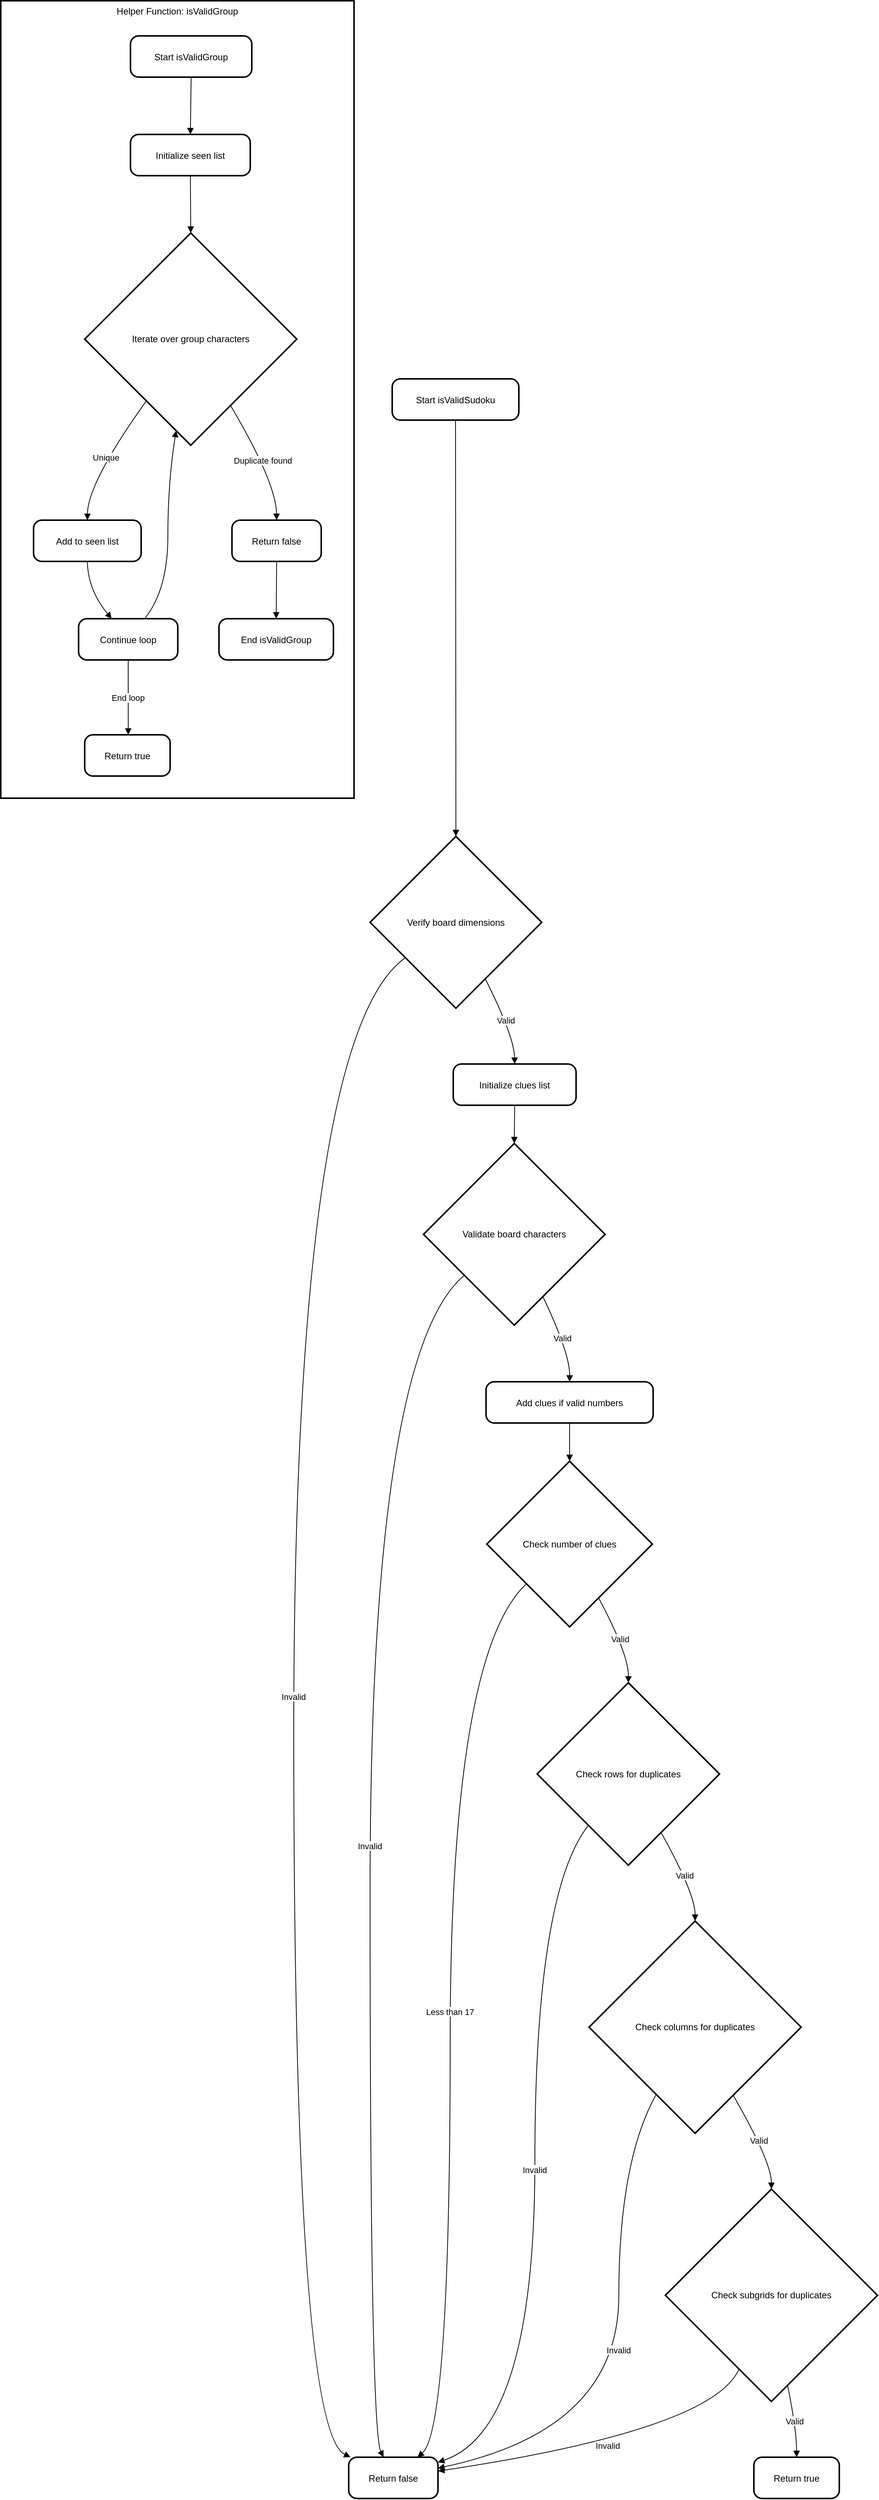 <mxfile version="26.2.4">
  <diagram name="Page-1" id="TgVzp4jufBiBDvZ9Ld3y">
    <mxGraphModel grid="1" page="1" gridSize="10" guides="1" tooltips="1" connect="1" arrows="1" fold="1" pageScale="1" pageWidth="850" pageHeight="1100" math="0" shadow="0">
      <root>
        <mxCell id="0" />
        <mxCell id="1" parent="0" />
        <mxCell id="AQ76jBypIVmP5gsSNya9-1" value="Helper Function: isValidGroup" style="whiteSpace=wrap;strokeWidth=2;verticalAlign=top;" vertex="1" parent="1">
          <mxGeometry x="20" y="20" width="463" height="1044" as="geometry" />
        </mxCell>
        <mxCell id="AQ76jBypIVmP5gsSNya9-2" value="Start isValidGroup" style="rounded=1;arcSize=20;strokeWidth=2" vertex="1" parent="AQ76jBypIVmP5gsSNya9-1">
          <mxGeometry x="170" y="46" width="159" height="54" as="geometry" />
        </mxCell>
        <mxCell id="AQ76jBypIVmP5gsSNya9-3" value="Initialize seen list" style="rounded=1;arcSize=20;strokeWidth=2" vertex="1" parent="AQ76jBypIVmP5gsSNya9-1">
          <mxGeometry x="170" y="175" width="157" height="54" as="geometry" />
        </mxCell>
        <mxCell id="AQ76jBypIVmP5gsSNya9-4" value="Iterate over group characters" style="rhombus;strokeWidth=2;whiteSpace=wrap;" vertex="1" parent="AQ76jBypIVmP5gsSNya9-1">
          <mxGeometry x="110" y="304" width="278" height="278" as="geometry" />
        </mxCell>
        <mxCell id="AQ76jBypIVmP5gsSNya9-5" value="Return false" style="rounded=1;arcSize=20;strokeWidth=2" vertex="1" parent="AQ76jBypIVmP5gsSNya9-1">
          <mxGeometry x="303" y="680" width="117" height="54" as="geometry" />
        </mxCell>
        <mxCell id="AQ76jBypIVmP5gsSNya9-6" value="Add to seen list" style="rounded=1;arcSize=20;strokeWidth=2" vertex="1" parent="AQ76jBypIVmP5gsSNya9-1">
          <mxGeometry x="43" y="680" width="141" height="54" as="geometry" />
        </mxCell>
        <mxCell id="AQ76jBypIVmP5gsSNya9-7" value="Continue loop" style="rounded=1;arcSize=20;strokeWidth=2" vertex="1" parent="AQ76jBypIVmP5gsSNya9-1">
          <mxGeometry x="102" y="809" width="130" height="54" as="geometry" />
        </mxCell>
        <mxCell id="AQ76jBypIVmP5gsSNya9-8" value="End isValidGroup" style="rounded=1;arcSize=20;strokeWidth=2" vertex="1" parent="AQ76jBypIVmP5gsSNya9-1">
          <mxGeometry x="286" y="809" width="150" height="54" as="geometry" />
        </mxCell>
        <mxCell id="AQ76jBypIVmP5gsSNya9-9" value="Return true" style="rounded=1;arcSize=20;strokeWidth=2" vertex="1" parent="AQ76jBypIVmP5gsSNya9-1">
          <mxGeometry x="110" y="961" width="112" height="54" as="geometry" />
        </mxCell>
        <mxCell id="AQ76jBypIVmP5gsSNya9-10" value="" style="curved=1;startArrow=none;endArrow=block;exitX=0.5;exitY=0.99;entryX=0.5;entryY=-0.01;rounded=0;" edge="1" parent="AQ76jBypIVmP5gsSNya9-1" source="AQ76jBypIVmP5gsSNya9-2" target="AQ76jBypIVmP5gsSNya9-3">
          <mxGeometry relative="1" as="geometry">
            <Array as="points" />
          </mxGeometry>
        </mxCell>
        <mxCell id="AQ76jBypIVmP5gsSNya9-11" value="" style="curved=1;startArrow=none;endArrow=block;exitX=0.5;exitY=0.99;entryX=0.5;entryY=0;rounded=0;" edge="1" parent="AQ76jBypIVmP5gsSNya9-1" source="AQ76jBypIVmP5gsSNya9-3" target="AQ76jBypIVmP5gsSNya9-4">
          <mxGeometry relative="1" as="geometry">
            <Array as="points" />
          </mxGeometry>
        </mxCell>
        <mxCell id="AQ76jBypIVmP5gsSNya9-12" value="Duplicate found" style="curved=1;startArrow=none;endArrow=block;exitX=0.8;exitY=1;entryX=0.5;entryY=-0.01;rounded=0;" edge="1" parent="AQ76jBypIVmP5gsSNya9-1" source="AQ76jBypIVmP5gsSNya9-4" target="AQ76jBypIVmP5gsSNya9-5">
          <mxGeometry relative="1" as="geometry">
            <Array as="points">
              <mxPoint x="361" y="631" />
            </Array>
          </mxGeometry>
        </mxCell>
        <mxCell id="AQ76jBypIVmP5gsSNya9-13" value="Unique" style="curved=1;startArrow=none;endArrow=block;exitX=0.14;exitY=1;entryX=0.5;entryY=-0.01;rounded=0;" edge="1" parent="AQ76jBypIVmP5gsSNya9-1" source="AQ76jBypIVmP5gsSNya9-4" target="AQ76jBypIVmP5gsSNya9-6">
          <mxGeometry relative="1" as="geometry">
            <Array as="points">
              <mxPoint x="114" y="631" />
            </Array>
          </mxGeometry>
        </mxCell>
        <mxCell id="AQ76jBypIVmP5gsSNya9-14" value="" style="curved=1;startArrow=none;endArrow=block;exitX=0.5;exitY=0.99;entryX=0.33;entryY=-0.01;rounded=0;" edge="1" parent="AQ76jBypIVmP5gsSNya9-1" source="AQ76jBypIVmP5gsSNya9-6" target="AQ76jBypIVmP5gsSNya9-7">
          <mxGeometry relative="1" as="geometry">
            <Array as="points">
              <mxPoint x="114" y="771" />
            </Array>
          </mxGeometry>
        </mxCell>
        <mxCell id="AQ76jBypIVmP5gsSNya9-15" value="" style="curved=1;startArrow=none;endArrow=block;exitX=0.67;exitY=-0.01;entryX=0.42;entryY=1;rounded=0;" edge="1" parent="AQ76jBypIVmP5gsSNya9-1" source="AQ76jBypIVmP5gsSNya9-7" target="AQ76jBypIVmP5gsSNya9-4">
          <mxGeometry relative="1" as="geometry">
            <Array as="points">
              <mxPoint x="219" y="771" />
              <mxPoint x="219" y="631" />
            </Array>
          </mxGeometry>
        </mxCell>
        <mxCell id="AQ76jBypIVmP5gsSNya9-16" value="" style="curved=1;startArrow=none;endArrow=block;exitX=0.5;exitY=0.99;entryX=0.5;entryY=-0.01;rounded=0;" edge="1" parent="AQ76jBypIVmP5gsSNya9-1" source="AQ76jBypIVmP5gsSNya9-5" target="AQ76jBypIVmP5gsSNya9-8">
          <mxGeometry relative="1" as="geometry">
            <Array as="points" />
          </mxGeometry>
        </mxCell>
        <mxCell id="AQ76jBypIVmP5gsSNya9-17" value="End loop" style="curved=1;startArrow=none;endArrow=block;exitX=0.5;exitY=0.99;entryX=0.51;entryY=-0.01;rounded=0;" edge="1" parent="AQ76jBypIVmP5gsSNya9-1" source="AQ76jBypIVmP5gsSNya9-7" target="AQ76jBypIVmP5gsSNya9-9">
          <mxGeometry relative="1" as="geometry">
            <Array as="points" />
          </mxGeometry>
        </mxCell>
        <mxCell id="AQ76jBypIVmP5gsSNya9-18" value="Start isValidSudoku" style="rounded=1;arcSize=20;strokeWidth=2" vertex="1" parent="1">
          <mxGeometry x="533" y="515" width="166" height="54" as="geometry" />
        </mxCell>
        <mxCell id="AQ76jBypIVmP5gsSNya9-19" value="Verify board dimensions" style="rhombus;strokeWidth=2;whiteSpace=wrap;" vertex="1" parent="1">
          <mxGeometry x="504" y="1114" width="225" height="225" as="geometry" />
        </mxCell>
        <mxCell id="AQ76jBypIVmP5gsSNya9-20" value="Return false" style="rounded=1;arcSize=20;strokeWidth=2" vertex="1" parent="1">
          <mxGeometry x="476" y="3236" width="117" height="54" as="geometry" />
        </mxCell>
        <mxCell id="AQ76jBypIVmP5gsSNya9-21" value="Initialize clues list" style="rounded=1;arcSize=20;strokeWidth=2" vertex="1" parent="1">
          <mxGeometry x="613" y="1412" width="161" height="54" as="geometry" />
        </mxCell>
        <mxCell id="AQ76jBypIVmP5gsSNya9-22" value="Validate board characters" style="rhombus;strokeWidth=2;whiteSpace=wrap;" vertex="1" parent="1">
          <mxGeometry x="574" y="1516" width="238" height="238" as="geometry" />
        </mxCell>
        <mxCell id="AQ76jBypIVmP5gsSNya9-23" value="Add clues if valid numbers" style="rounded=1;arcSize=20;strokeWidth=2" vertex="1" parent="1">
          <mxGeometry x="656" y="1828" width="219" height="54" as="geometry" />
        </mxCell>
        <mxCell id="AQ76jBypIVmP5gsSNya9-24" value="Check number of clues" style="rhombus;strokeWidth=2;whiteSpace=wrap;" vertex="1" parent="1">
          <mxGeometry x="657" y="1932" width="217" height="217" as="geometry" />
        </mxCell>
        <mxCell id="AQ76jBypIVmP5gsSNya9-25" value="Check rows for duplicates" style="rhombus;strokeWidth=2;whiteSpace=wrap;" vertex="1" parent="1">
          <mxGeometry x="723" y="2222" width="239" height="239" as="geometry" />
        </mxCell>
        <mxCell id="AQ76jBypIVmP5gsSNya9-26" value="Check columns for duplicates" style="rhombus;strokeWidth=2;whiteSpace=wrap;" vertex="1" parent="1">
          <mxGeometry x="791" y="2534" width="278" height="278" as="geometry" />
        </mxCell>
        <mxCell id="AQ76jBypIVmP5gsSNya9-27" value="Check subgrids for duplicates" style="rhombus;strokeWidth=2;whiteSpace=wrap;" vertex="1" parent="1">
          <mxGeometry x="891" y="2885" width="278" height="278" as="geometry" />
        </mxCell>
        <mxCell id="AQ76jBypIVmP5gsSNya9-28" value="Return true" style="rounded=1;arcSize=20;strokeWidth=2" vertex="1" parent="1">
          <mxGeometry x="1007" y="3236" width="112" height="54" as="geometry" />
        </mxCell>
        <mxCell id="AQ76jBypIVmP5gsSNya9-29" value="" style="curved=1;startArrow=none;endArrow=block;exitX=0.5;exitY=1;entryX=0.5;entryY=0;rounded=0;" edge="1" parent="1" source="AQ76jBypIVmP5gsSNya9-18" target="AQ76jBypIVmP5gsSNya9-19">
          <mxGeometry relative="1" as="geometry">
            <Array as="points" />
          </mxGeometry>
        </mxCell>
        <mxCell id="AQ76jBypIVmP5gsSNya9-30" value="Invalid" style="curved=1;startArrow=none;endArrow=block;exitX=0;exitY=0.85;entryX=0.02;entryY=0;rounded=0;" edge="1" parent="1" source="AQ76jBypIVmP5gsSNya9-19" target="AQ76jBypIVmP5gsSNya9-20">
          <mxGeometry relative="1" as="geometry">
            <Array as="points">
              <mxPoint x="404" y="1376" />
              <mxPoint x="404" y="3200" />
            </Array>
          </mxGeometry>
        </mxCell>
        <mxCell id="AQ76jBypIVmP5gsSNya9-31" value="Valid" style="curved=1;startArrow=none;endArrow=block;exitX=0.76;exitY=1;entryX=0.5;entryY=0.01;rounded=0;" edge="1" parent="1" source="AQ76jBypIVmP5gsSNya9-19" target="AQ76jBypIVmP5gsSNya9-21">
          <mxGeometry relative="1" as="geometry">
            <Array as="points">
              <mxPoint x="693" y="1376" />
            </Array>
          </mxGeometry>
        </mxCell>
        <mxCell id="AQ76jBypIVmP5gsSNya9-32" value="" style="curved=1;startArrow=none;endArrow=block;exitX=0.5;exitY=1.01;entryX=0.5;entryY=0;rounded=0;" edge="1" parent="1" source="AQ76jBypIVmP5gsSNya9-21" target="AQ76jBypIVmP5gsSNya9-22">
          <mxGeometry relative="1" as="geometry">
            <Array as="points" />
          </mxGeometry>
        </mxCell>
        <mxCell id="AQ76jBypIVmP5gsSNya9-33" value="Invalid" style="curved=1;startArrow=none;endArrow=block;exitX=0;exitY=0.91;entryX=0.39;entryY=0;rounded=0;" edge="1" parent="1" source="AQ76jBypIVmP5gsSNya9-22" target="AQ76jBypIVmP5gsSNya9-20">
          <mxGeometry relative="1" as="geometry">
            <Array as="points">
              <mxPoint x="504" y="1791" />
              <mxPoint x="504" y="3200" />
            </Array>
          </mxGeometry>
        </mxCell>
        <mxCell id="AQ76jBypIVmP5gsSNya9-34" value="Valid" style="curved=1;startArrow=none;endArrow=block;exitX=0.73;exitY=1;entryX=0.5;entryY=-0.01;rounded=0;" edge="1" parent="1" source="AQ76jBypIVmP5gsSNya9-22" target="AQ76jBypIVmP5gsSNya9-23">
          <mxGeometry relative="1" as="geometry">
            <Array as="points">
              <mxPoint x="766" y="1791" />
            </Array>
          </mxGeometry>
        </mxCell>
        <mxCell id="AQ76jBypIVmP5gsSNya9-35" value="" style="curved=1;startArrow=none;endArrow=block;exitX=0.5;exitY=0.99;entryX=0.5;entryY=0;rounded=0;" edge="1" parent="1" source="AQ76jBypIVmP5gsSNya9-23" target="AQ76jBypIVmP5gsSNya9-24">
          <mxGeometry relative="1" as="geometry">
            <Array as="points" />
          </mxGeometry>
        </mxCell>
        <mxCell id="AQ76jBypIVmP5gsSNya9-36" value="Less than 17" style="curved=1;startArrow=none;endArrow=block;exitX=0;exitY=0.96;entryX=0.77;entryY=0;rounded=0;" edge="1" parent="1" source="AQ76jBypIVmP5gsSNya9-24" target="AQ76jBypIVmP5gsSNya9-20">
          <mxGeometry relative="1" as="geometry">
            <Array as="points">
              <mxPoint x="609" y="2185" />
              <mxPoint x="609" y="3200" />
            </Array>
          </mxGeometry>
        </mxCell>
        <mxCell id="AQ76jBypIVmP5gsSNya9-37" value="Valid" style="curved=1;startArrow=none;endArrow=block;exitX=0.77;exitY=1;entryX=0.5;entryY=0;rounded=0;" edge="1" parent="1" source="AQ76jBypIVmP5gsSNya9-24" target="AQ76jBypIVmP5gsSNya9-25">
          <mxGeometry relative="1" as="geometry">
            <Array as="points">
              <mxPoint x="843" y="2185" />
            </Array>
          </mxGeometry>
        </mxCell>
        <mxCell id="AQ76jBypIVmP5gsSNya9-38" value="Invalid" style="curved=1;startArrow=none;endArrow=block;exitX=0.11;exitY=1;entryX=0.99;entryY=0.13;rounded=0;" edge="1" parent="1" source="AQ76jBypIVmP5gsSNya9-25" target="AQ76jBypIVmP5gsSNya9-20">
          <mxGeometry relative="1" as="geometry">
            <Array as="points">
              <mxPoint x="720" y="2498" />
              <mxPoint x="720" y="3200" />
            </Array>
          </mxGeometry>
        </mxCell>
        <mxCell id="AQ76jBypIVmP5gsSNya9-39" value="Valid" style="curved=1;startArrow=none;endArrow=block;exitX=0.78;exitY=1;entryX=0.5;entryY=0;rounded=0;" edge="1" parent="1" source="AQ76jBypIVmP5gsSNya9-25" target="AQ76jBypIVmP5gsSNya9-26">
          <mxGeometry relative="1" as="geometry">
            <Array as="points">
              <mxPoint x="930" y="2498" />
            </Array>
          </mxGeometry>
        </mxCell>
        <mxCell id="AQ76jBypIVmP5gsSNya9-40" value="Invalid" style="curved=1;startArrow=none;endArrow=block;exitX=0.21;exitY=1;entryX=0.99;entryY=0.27;rounded=0;" edge="1" parent="1" source="AQ76jBypIVmP5gsSNya9-26" target="AQ76jBypIVmP5gsSNya9-20">
          <mxGeometry relative="1" as="geometry">
            <Array as="points">
              <mxPoint x="830" y="2849" />
              <mxPoint x="830" y="3200" />
            </Array>
          </mxGeometry>
        </mxCell>
        <mxCell id="AQ76jBypIVmP5gsSNya9-41" value="Valid" style="curved=1;startArrow=none;endArrow=block;exitX=0.78;exitY=1;entryX=0.5;entryY=0;rounded=0;" edge="1" parent="1" source="AQ76jBypIVmP5gsSNya9-26" target="AQ76jBypIVmP5gsSNya9-27">
          <mxGeometry relative="1" as="geometry">
            <Array as="points">
              <mxPoint x="1030" y="2849" />
            </Array>
          </mxGeometry>
        </mxCell>
        <mxCell id="AQ76jBypIVmP5gsSNya9-42" value="Invalid" style="curved=1;startArrow=none;endArrow=block;exitX=0.28;exitY=1;entryX=0.99;entryY=0.34;rounded=0;" edge="1" parent="1" source="AQ76jBypIVmP5gsSNya9-27" target="AQ76jBypIVmP5gsSNya9-20">
          <mxGeometry relative="1" as="geometry">
            <Array as="points">
              <mxPoint x="953" y="3200" />
            </Array>
          </mxGeometry>
        </mxCell>
        <mxCell id="AQ76jBypIVmP5gsSNya9-43" value="Valid" style="curved=1;startArrow=none;endArrow=block;exitX=0.59;exitY=1;entryX=0.5;entryY=0;rounded=0;" edge="1" parent="1" source="AQ76jBypIVmP5gsSNya9-27" target="AQ76jBypIVmP5gsSNya9-28">
          <mxGeometry relative="1" as="geometry">
            <Array as="points">
              <mxPoint x="1063" y="3200" />
            </Array>
          </mxGeometry>
        </mxCell>
      </root>
    </mxGraphModel>
  </diagram>
</mxfile>
